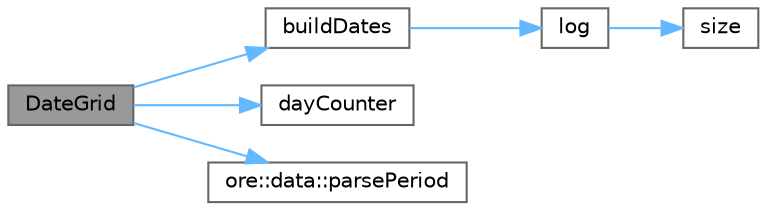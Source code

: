 digraph "DateGrid"
{
 // INTERACTIVE_SVG=YES
 // LATEX_PDF_SIZE
  bgcolor="transparent";
  edge [fontname=Helvetica,fontsize=10,labelfontname=Helvetica,labelfontsize=10];
  node [fontname=Helvetica,fontsize=10,shape=box,height=0.2,width=0.4];
  rankdir="LR";
  Node1 [label="DateGrid",height=0.2,width=0.4,color="gray40", fillcolor="grey60", style="filled", fontcolor="black",tooltip=" "];
  Node1 -> Node2 [color="steelblue1",style="solid"];
  Node2 [label="buildDates",height=0.2,width=0.4,color="grey40", fillcolor="white", style="filled",URL="$classore_1_1data_1_1_date_grid.html#afebe417f286f8a5dbc48cddc71dcb877",tooltip=" "];
  Node2 -> Node3 [color="steelblue1",style="solid"];
  Node3 [label="log",height=0.2,width=0.4,color="grey40", fillcolor="white", style="filled",URL="$classore_1_1data_1_1_date_grid.html#aa5af53510557e77a03906c5016ebe66f",tooltip=" "];
  Node3 -> Node4 [color="steelblue1",style="solid"];
  Node4 [label="size",height=0.2,width=0.4,color="grey40", fillcolor="white", style="filled",URL="$classore_1_1data_1_1_date_grid.html#a48b90275c7bccf5822418ef47bb922ee",tooltip="The size of the date grid."];
  Node1 -> Node5 [color="steelblue1",style="solid"];
  Node5 [label="dayCounter",height=0.2,width=0.4,color="grey40", fillcolor="white", style="filled",URL="$classore_1_1data_1_1_date_grid.html#a878c3d7ce8419bd77556a8bca13dfca1",tooltip=" "];
  Node1 -> Node6 [color="steelblue1",style="solid"];
  Node6 [label="ore::data::parsePeriod",height=0.2,width=0.4,color="grey40", fillcolor="white", style="filled",URL="$group__utilities.html#ga8e0623e2cb01e250e9cfec4619256208",tooltip="Convert text to QuantLib::Period."];
}

